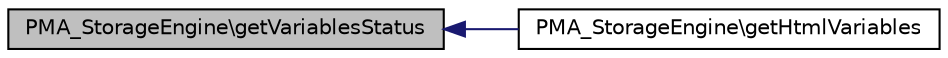 digraph G
{
  edge [fontname="Helvetica",fontsize="10",labelfontname="Helvetica",labelfontsize="10"];
  node [fontname="Helvetica",fontsize="10",shape=record];
  rankdir="LR";
  Node1 [label="PMA_StorageEngine\\getVariablesStatus",height=0.2,width=0.4,color="black", fillcolor="grey75", style="filled" fontcolor="black"];
  Node1 -> Node2 [dir="back",color="midnightblue",fontsize="10",style="solid",fontname="Helvetica"];
  Node2 [label="PMA_StorageEngine\\getHtmlVariables",height=0.2,width=0.4,color="black", fillcolor="white", style="filled",URL="$classPMA__StorageEngine.html#ab45bd9762bbe818b1f175da26b443966",tooltip="returns as HTML table of the engine&#39;s server variables"];
}
